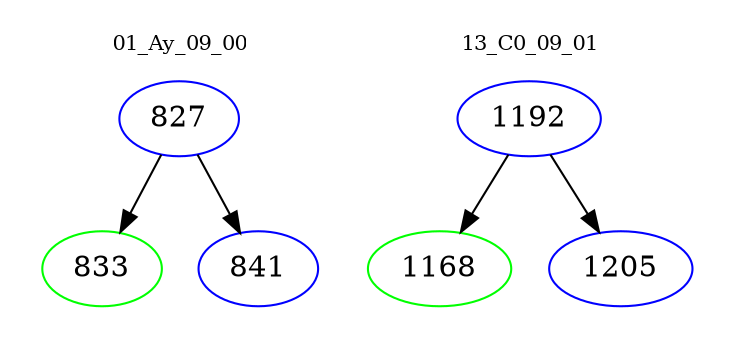 digraph{
subgraph cluster_0 {
color = white
label = "01_Ay_09_00";
fontsize=10;
T0_827 [label="827", color="blue"]
T0_827 -> T0_833 [color="black"]
T0_833 [label="833", color="green"]
T0_827 -> T0_841 [color="black"]
T0_841 [label="841", color="blue"]
}
subgraph cluster_1 {
color = white
label = "13_C0_09_01";
fontsize=10;
T1_1192 [label="1192", color="blue"]
T1_1192 -> T1_1168 [color="black"]
T1_1168 [label="1168", color="green"]
T1_1192 -> T1_1205 [color="black"]
T1_1205 [label="1205", color="blue"]
}
}
